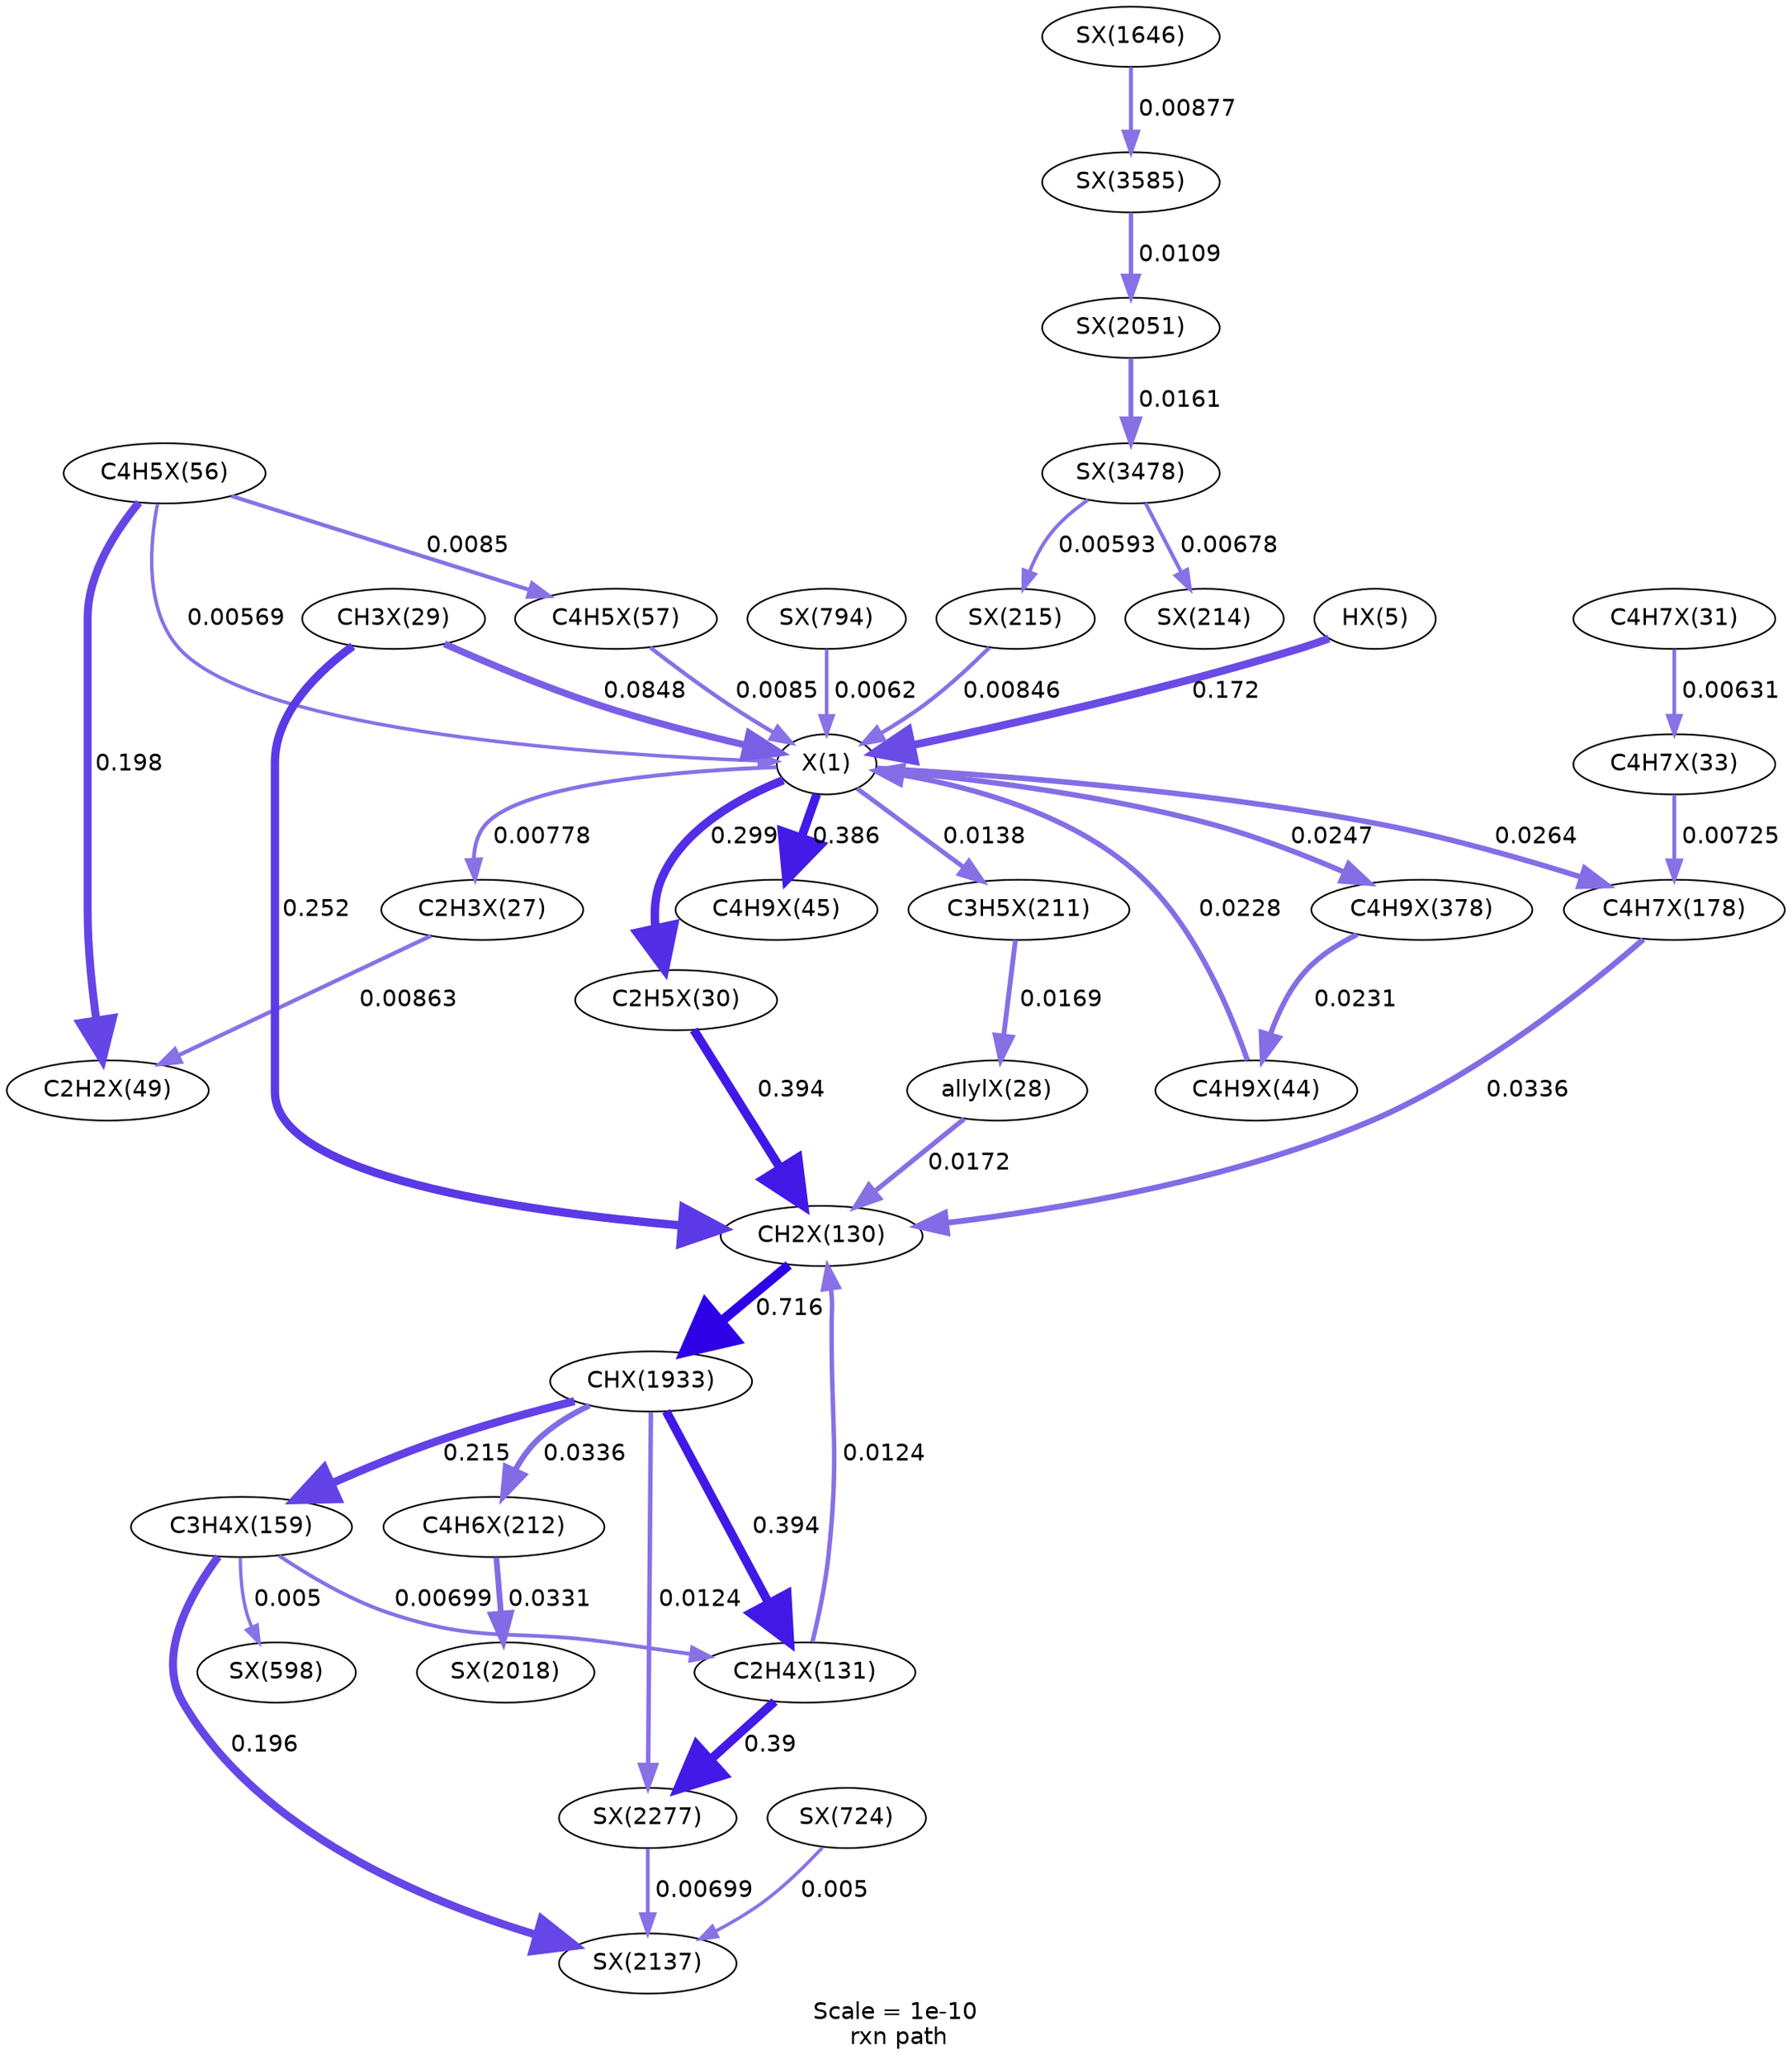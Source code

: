 digraph reaction_paths {
center=1;
s32 -> s31[fontname="Helvetica", style="setlinewidth(4.67)", arrowsize=2.34, color="0.7, 0.672, 0.9"
, label=" 0.172"];
s31 -> s33[fontname="Helvetica", style="setlinewidth(2.33)", arrowsize=1.17, color="0.7, 0.508, 0.9"
, label=" 0.00778"];
s50 -> s31[fontname="Helvetica", style="setlinewidth(2.4)", arrowsize=1.2, color="0.7, 0.508, 0.9"
, label=" 0.0085"];
s49 -> s31[fontname="Helvetica", style="setlinewidth(2.1)", arrowsize=1.05, color="0.7, 0.506, 0.9"
, label=" 0.00569"];
s31 -> s36[fontname="Helvetica", style="setlinewidth(5.09)", arrowsize=2.54, color="0.7, 0.799, 0.9"
, label=" 0.299"];
s31 -> s61[fontname="Helvetica", style="setlinewidth(3.26)", arrowsize=1.63, color="0.7, 0.526, 0.9"
, label=" 0.0264"];
s35 -> s31[fontname="Helvetica", style="setlinewidth(4.14)", arrowsize=2.07, color="0.7, 0.585, 0.9"
, label=" 0.0848"];
s31 -> s63[fontname="Helvetica", style="setlinewidth(2.76)", arrowsize=1.38, color="0.7, 0.514, 0.9"
, label=" 0.0138"];
s31 -> s45[fontname="Helvetica", style="setlinewidth(5.28)", arrowsize=2.64, color="0.7, 0.886, 0.9"
, label=" 0.386"];
s44 -> s31[fontname="Helvetica", style="setlinewidth(3.15)", arrowsize=1.57, color="0.7, 0.523, 0.9"
, label=" 0.0228"];
s31 -> s73[fontname="Helvetica", style="setlinewidth(3.21)", arrowsize=1.6, color="0.7, 0.525, 0.9"
, label=" 0.0247"];
s87 -> s31[fontname="Helvetica", style="setlinewidth(2.16)", arrowsize=1.08, color="0.7, 0.506, 0.9"
, label=" 0.0062"];
s67 -> s31[fontname="Helvetica", style="setlinewidth(2.4)", arrowsize=1.2, color="0.7, 0.508, 0.9"
, label=" 0.00846"];
s33 -> s46[fontname="Helvetica", style="setlinewidth(2.41)", arrowsize=1.21, color="0.7, 0.509, 0.9"
, label=" 0.00863"];
s49 -> s50[fontname="Helvetica", style="setlinewidth(2.4)", arrowsize=1.2, color="0.7, 0.508, 0.9"
, label=" 0.0085"];
s49 -> s46[fontname="Helvetica", style="setlinewidth(4.78)", arrowsize=2.39, color="0.7, 0.698, 0.9"
, label=" 0.198"];
s36 -> s58[fontname="Helvetica", style="setlinewidth(5.3)", arrowsize=2.65, color="0.7, 0.894, 0.9"
, label=" 0.394"];
s37 -> s39[fontname="Helvetica", style="setlinewidth(2.18)", arrowsize=1.09, color="0.7, 0.506, 0.9"
, label=" 0.00631"];
s39 -> s61[fontname="Helvetica", style="setlinewidth(2.28)", arrowsize=1.14, color="0.7, 0.507, 0.9"
, label=" 0.00725"];
s61 -> s58[fontname="Helvetica", style="setlinewidth(3.44)", arrowsize=1.72, color="0.7, 0.534, 0.9"
, label=" 0.0336"];
s35 -> s58[fontname="Helvetica", style="setlinewidth(4.96)", arrowsize=2.48, color="0.7, 0.752, 0.9"
, label=" 0.252"];
s60 -> s79[fontname="Helvetica", style="setlinewidth(2)", arrowsize=1, color="0.7, 0.505, 0.9"
, label=" 0.005"];
s63 -> s34[fontname="Helvetica", style="setlinewidth(2.92)", arrowsize=1.46, color="0.7, 0.517, 0.9"
, label=" 0.0169"];
s34 -> s58[fontname="Helvetica", style="setlinewidth(2.93)", arrowsize=1.47, color="0.7, 0.517, 0.9"
, label=" 0.0172"];
s73 -> s44[fontname="Helvetica", style="setlinewidth(3.15)", arrowsize=1.58, color="0.7, 0.523, 0.9"
, label=" 0.0231"];
s58 -> s99[fontname="Helvetica", style="setlinewidth(5.75)", arrowsize=2.87, color="0.7, 1.22, 0.9"
, label=" 0.716"];
s59 -> s58[fontname="Helvetica", style="setlinewidth(2.68)", arrowsize=1.34, color="0.7, 0.512, 0.9"
, label=" 0.0124"];
s99 -> s64[fontname="Helvetica", style="setlinewidth(3.44)", arrowsize=1.72, color="0.7, 0.534, 0.9"
, label=" 0.0336"];
s99 -> s60[fontname="Helvetica", style="setlinewidth(4.84)", arrowsize=2.42, color="0.7, 0.715, 0.9"
, label=" 0.215"];
s99 -> s59[fontname="Helvetica", style="setlinewidth(5.3)", arrowsize=2.65, color="0.7, 0.894, 0.9"
, label=" 0.394"];
s99 -> s107[fontname="Helvetica", style="setlinewidth(2.69)", arrowsize=1.34, color="0.7, 0.512, 0.9"
, label=" 0.0124"];
s64 -> s100[fontname="Helvetica", style="setlinewidth(3.43)", arrowsize=1.71, color="0.7, 0.533, 0.9"
, label=" 0.0331"];
s60 -> s105[fontname="Helvetica", style="setlinewidth(4.77)", arrowsize=2.39, color="0.7, 0.696, 0.9"
, label=" 0.196"];
s60 -> s59[fontname="Helvetica", style="setlinewidth(2.25)", arrowsize=1.13, color="0.7, 0.507, 0.9"
, label=" 0.00699"];
s107 -> s105[fontname="Helvetica", style="setlinewidth(2.25)", arrowsize=1.13, color="0.7, 0.507, 0.9"
, label=" 0.00699"];
s84 -> s105[fontname="Helvetica", style="setlinewidth(2)", arrowsize=1, color="0.7, 0.505, 0.9"
, label=" 0.005"];
s59 -> s107[fontname="Helvetica", style="setlinewidth(5.29)", arrowsize=2.64, color="0.7, 0.89, 0.9"
, label=" 0.39"];
s96 -> s112[fontname="Helvetica", style="setlinewidth(2.42)", arrowsize=1.21, color="0.7, 0.509, 0.9"
, label=" 0.00877"];
s112 -> s101[fontname="Helvetica", style="setlinewidth(2.59)", arrowsize=1.29, color="0.7, 0.511, 0.9"
, label=" 0.0109"];
s101 -> s110[fontname="Helvetica", style="setlinewidth(2.88)", arrowsize=1.44, color="0.7, 0.516, 0.9"
, label=" 0.0161"];
s110 -> s66[fontname="Helvetica", style="setlinewidth(2.23)", arrowsize=1.11, color="0.7, 0.507, 0.9"
, label=" 0.00678"];
s110 -> s67[fontname="Helvetica", style="setlinewidth(2.13)", arrowsize=1.06, color="0.7, 0.506, 0.9"
, label=" 0.00593"];
s31 [ fontname="Helvetica", label="X(1)"];
s32 [ fontname="Helvetica", label="HX(5)"];
s33 [ fontname="Helvetica", label="C2H3X(27)"];
s34 [ fontname="Helvetica", label="allylX(28)"];
s35 [ fontname="Helvetica", label="CH3X(29)"];
s36 [ fontname="Helvetica", label="C2H5X(30)"];
s37 [ fontname="Helvetica", label="C4H7X(31)"];
s39 [ fontname="Helvetica", label="C4H7X(33)"];
s44 [ fontname="Helvetica", label="C4H9X(44)"];
s45 [ fontname="Helvetica", label="C4H9X(45)"];
s46 [ fontname="Helvetica", label="C2H2X(49)"];
s49 [ fontname="Helvetica", label="C4H5X(56)"];
s50 [ fontname="Helvetica", label="C4H5X(57)"];
s58 [ fontname="Helvetica", label="CH2X(130)"];
s59 [ fontname="Helvetica", label="C2H4X(131)"];
s60 [ fontname="Helvetica", label="C3H4X(159)"];
s61 [ fontname="Helvetica", label="C4H7X(178)"];
s63 [ fontname="Helvetica", label="C3H5X(211)"];
s64 [ fontname="Helvetica", label="C4H6X(212)"];
s66 [ fontname="Helvetica", label="SX(214)"];
s67 [ fontname="Helvetica", label="SX(215)"];
s73 [ fontname="Helvetica", label="C4H9X(378)"];
s79 [ fontname="Helvetica", label="SX(598)"];
s84 [ fontname="Helvetica", label="SX(724)"];
s87 [ fontname="Helvetica", label="SX(794)"];
s96 [ fontname="Helvetica", label="SX(1646)"];
s99 [ fontname="Helvetica", label="CHX(1933)"];
s100 [ fontname="Helvetica", label="SX(2018)"];
s101 [ fontname="Helvetica", label="SX(2051)"];
s105 [ fontname="Helvetica", label="SX(2137)"];
s107 [ fontname="Helvetica", label="SX(2277)"];
s110 [ fontname="Helvetica", label="SX(3478)"];
s112 [ fontname="Helvetica", label="SX(3585)"];
 label = "Scale = 1e-10\l rxn path";
 fontname = "Helvetica";
}
